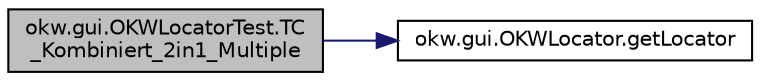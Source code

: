 digraph "okw.gui.OKWLocatorTest.TC_Kombiniert_2in1_Multiple"
{
 // INTERACTIVE_SVG=YES
 // LATEX_PDF_SIZE
  edge [fontname="Helvetica",fontsize="10",labelfontname="Helvetica",labelfontsize="10"];
  node [fontname="Helvetica",fontsize="10",shape=record];
  rankdir="LR";
  Node14 [label="okw.gui.OKWLocatorTest.TC\l_Kombiniert_2in1_Multiple",height=0.2,width=0.4,color="black", fillcolor="grey75", style="filled", fontcolor="black",tooltip="Mehrfach Verschachtelung: 2 Locatoren an zweistellen in einen dritten Locator einfügen."];
  Node14 -> Node15 [color="midnightblue",fontsize="10",style="solid",fontname="Helvetica"];
  Node15 [label="okw.gui.OKWLocator.getLocator",height=0.2,width=0.4,color="black", fillcolor="white", style="filled",URL="$classokw_1_1gui_1_1_o_k_w_locator.html#adc74fc2125dd048dc1cb84e011f47ec8",tooltip="Holt den vollständig (rekursiv) aufgelösten des Locators."];
}
